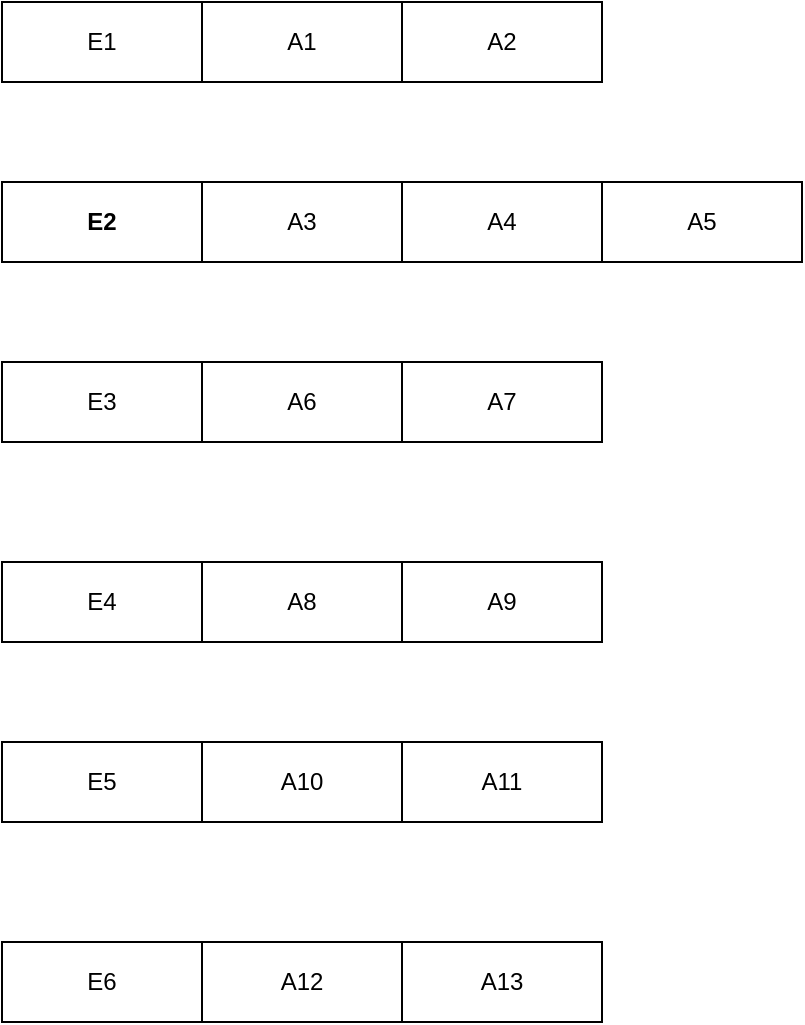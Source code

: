 <mxfile version="21.8.2" type="github">
  <diagram name="第 1 页" id="zmZR6i9L2U6j5WBqls_v">
    <mxGraphModel dx="1434" dy="803" grid="1" gridSize="10" guides="1" tooltips="1" connect="1" arrows="1" fold="1" page="1" pageScale="1" pageWidth="827" pageHeight="1169" math="0" shadow="0">
      <root>
        <mxCell id="0" />
        <mxCell id="1" parent="0" />
        <mxCell id="_z6BsKYSzLqCspBrWVtD-1" value="E1" style="whiteSpace=wrap;html=1;align=center;" parent="1" vertex="1">
          <mxGeometry x="90" y="60" width="100" height="40" as="geometry" />
        </mxCell>
        <mxCell id="_z6BsKYSzLqCspBrWVtD-2" value="A1" style="whiteSpace=wrap;html=1;align=center;" parent="1" vertex="1">
          <mxGeometry x="190" y="60" width="100" height="40" as="geometry" />
        </mxCell>
        <mxCell id="_z6BsKYSzLqCspBrWVtD-5" value="A2" style="whiteSpace=wrap;html=1;align=center;" parent="1" vertex="1">
          <mxGeometry x="290" y="60" width="100" height="40" as="geometry" />
        </mxCell>
        <mxCell id="X7fVIaBAJAOIt593yA5P-1" value="E2" style="whiteSpace=wrap;html=1;align=center;fontStyle=1" vertex="1" parent="1">
          <mxGeometry x="90" y="150" width="100" height="40" as="geometry" />
        </mxCell>
        <mxCell id="X7fVIaBAJAOIt593yA5P-2" value="A3" style="whiteSpace=wrap;html=1;align=center;" vertex="1" parent="1">
          <mxGeometry x="190" y="150" width="100" height="40" as="geometry" />
        </mxCell>
        <mxCell id="X7fVIaBAJAOIt593yA5P-3" value="A4" style="whiteSpace=wrap;html=1;align=center;" vertex="1" parent="1">
          <mxGeometry x="290" y="150" width="100" height="40" as="geometry" />
        </mxCell>
        <mxCell id="X7fVIaBAJAOIt593yA5P-4" value="A5" style="whiteSpace=wrap;html=1;align=center;" vertex="1" parent="1">
          <mxGeometry x="390" y="150" width="100" height="40" as="geometry" />
        </mxCell>
        <mxCell id="X7fVIaBAJAOIt593yA5P-5" value="E3" style="whiteSpace=wrap;html=1;align=center;" vertex="1" parent="1">
          <mxGeometry x="90" y="240" width="100" height="40" as="geometry" />
        </mxCell>
        <mxCell id="X7fVIaBAJAOIt593yA5P-6" value="A6" style="whiteSpace=wrap;html=1;align=center;" vertex="1" parent="1">
          <mxGeometry x="190" y="240" width="100" height="40" as="geometry" />
        </mxCell>
        <mxCell id="X7fVIaBAJAOIt593yA5P-8" value="A7" style="whiteSpace=wrap;html=1;align=center;" vertex="1" parent="1">
          <mxGeometry x="290" y="240" width="100" height="40" as="geometry" />
        </mxCell>
        <mxCell id="X7fVIaBAJAOIt593yA5P-9" value="E4" style="whiteSpace=wrap;html=1;align=center;" vertex="1" parent="1">
          <mxGeometry x="90" y="340" width="100" height="40" as="geometry" />
        </mxCell>
        <mxCell id="X7fVIaBAJAOIt593yA5P-10" value="A8" style="whiteSpace=wrap;html=1;align=center;" vertex="1" parent="1">
          <mxGeometry x="190" y="340" width="100" height="40" as="geometry" />
        </mxCell>
        <mxCell id="X7fVIaBAJAOIt593yA5P-11" value="A9" style="whiteSpace=wrap;html=1;align=center;" vertex="1" parent="1">
          <mxGeometry x="290" y="340" width="100" height="40" as="geometry" />
        </mxCell>
        <mxCell id="X7fVIaBAJAOIt593yA5P-12" value="E5" style="whiteSpace=wrap;html=1;align=center;" vertex="1" parent="1">
          <mxGeometry x="90" y="430" width="100" height="40" as="geometry" />
        </mxCell>
        <mxCell id="X7fVIaBAJAOIt593yA5P-13" value="A10" style="whiteSpace=wrap;html=1;align=center;" vertex="1" parent="1">
          <mxGeometry x="190" y="430" width="100" height="40" as="geometry" />
        </mxCell>
        <mxCell id="X7fVIaBAJAOIt593yA5P-14" value="A11" style="whiteSpace=wrap;html=1;align=center;" vertex="1" parent="1">
          <mxGeometry x="290" y="430" width="100" height="40" as="geometry" />
        </mxCell>
        <mxCell id="X7fVIaBAJAOIt593yA5P-15" value="E6" style="whiteSpace=wrap;html=1;align=center;" vertex="1" parent="1">
          <mxGeometry x="90" y="530" width="100" height="40" as="geometry" />
        </mxCell>
        <mxCell id="X7fVIaBAJAOIt593yA5P-16" value="A12" style="whiteSpace=wrap;html=1;align=center;" vertex="1" parent="1">
          <mxGeometry x="190" y="530" width="100" height="40" as="geometry" />
        </mxCell>
        <mxCell id="X7fVIaBAJAOIt593yA5P-17" value="A13" style="whiteSpace=wrap;html=1;align=center;" vertex="1" parent="1">
          <mxGeometry x="290" y="530" width="100" height="40" as="geometry" />
        </mxCell>
      </root>
    </mxGraphModel>
  </diagram>
</mxfile>

